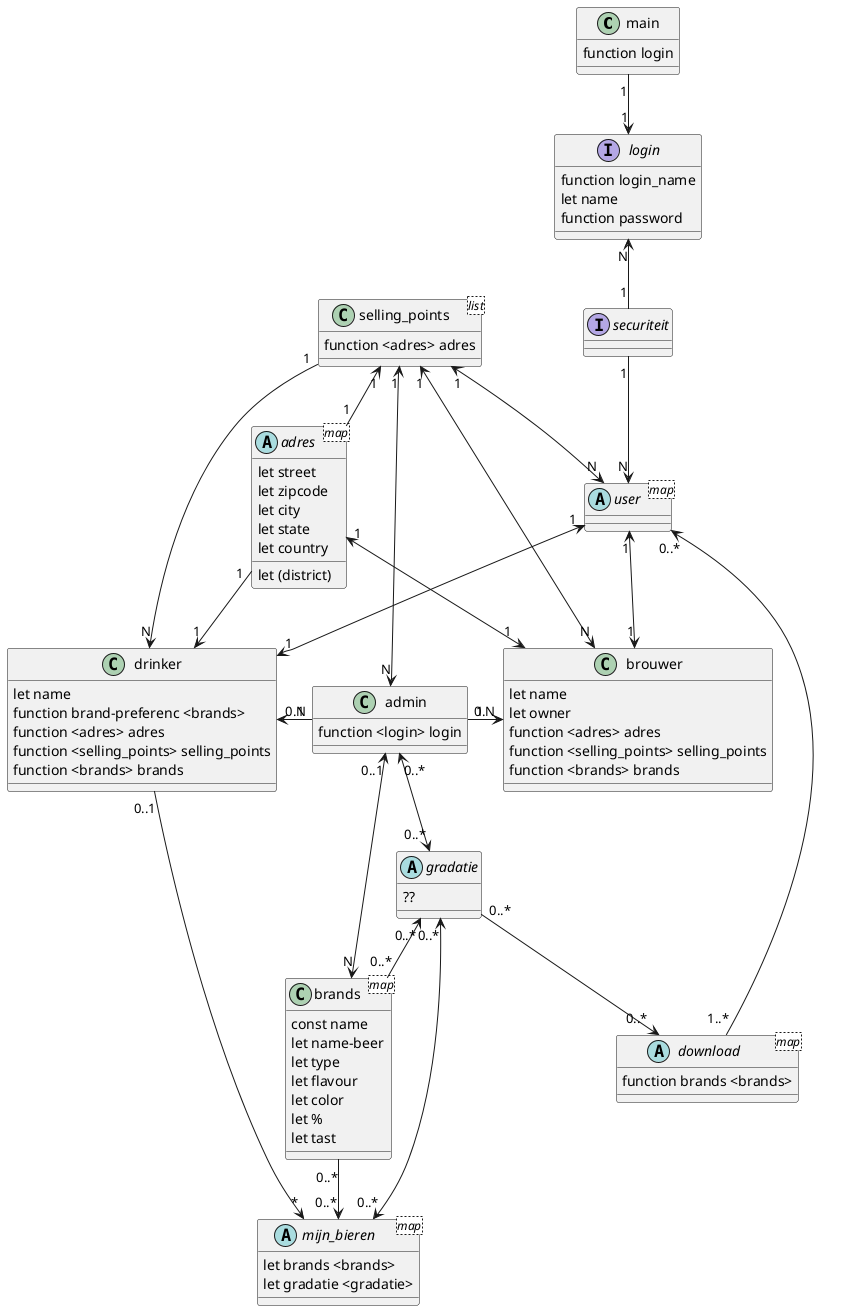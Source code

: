@startuml
class main{
function login
}
'security
interface login {
function login_name
let name
function password
}

abstract class user <map>{
}

class admin {
function <login> login
}

interface securiteit {

}
'users
class brouwer {
let name
let owner
function <adres> adres
function <selling_points> selling_points
function <brands> brands
}

class drinker {
let name
function brand-preferenc <brands>
function <adres> adres
function <selling_points> selling_points
function <brands> brands

}
abstract class mijn_bieren<map> {
let brands <brands>
 let gradatie <gradatie>
}
'---
class selling_points <list> {
function <adres> adres
}

class brands <map> {
const name
let name-beer
let type
let flavour
let color
let %
let tast
}
'data
abstract class adres <map> {
let street
let zipcode
let city
let state
let country
let (district)

}

abstract class download <map> {
function brands <brands>
}
abstract class gradatie {
??
}
'links
main "1" --> "1" login

download "1..*" -U-> "0..*" user

gradatie "0..*" <-D- "0..*" brands
gradatie "0..*" <-U-> "0..*" admin
gradatie "0..*" -D-> "0..*" download
gradatie "0..*" <-R-> "0..*" mijn_bieren

mijn_bieren "0..*" <-U- "0..*" brands


user "1" <-D-> "1" brouwer
user "1" <-D-> "1" drinker



drinker "0..1" -L-> "*" mijn_bieren


securiteit "1" -D-> "N" user
securiteit "1" -U-> "N" login


selling_points "1" <--> "N" brouwer
selling_points "1" ---> "N" drinker
selling_points "1" <--> "N" admin
selling_points "1" <--> "N" user


brands "N" <-U-> "0..1" admin

admin "1" -L-> "0.N" drinker
admin "1" -R-> "0.N" brouwer

adres "1" <-D-> "1" brouwer
adres "1" -D-> "1" drinker
adres "1" -U-> "1" selling_points




@enduml
